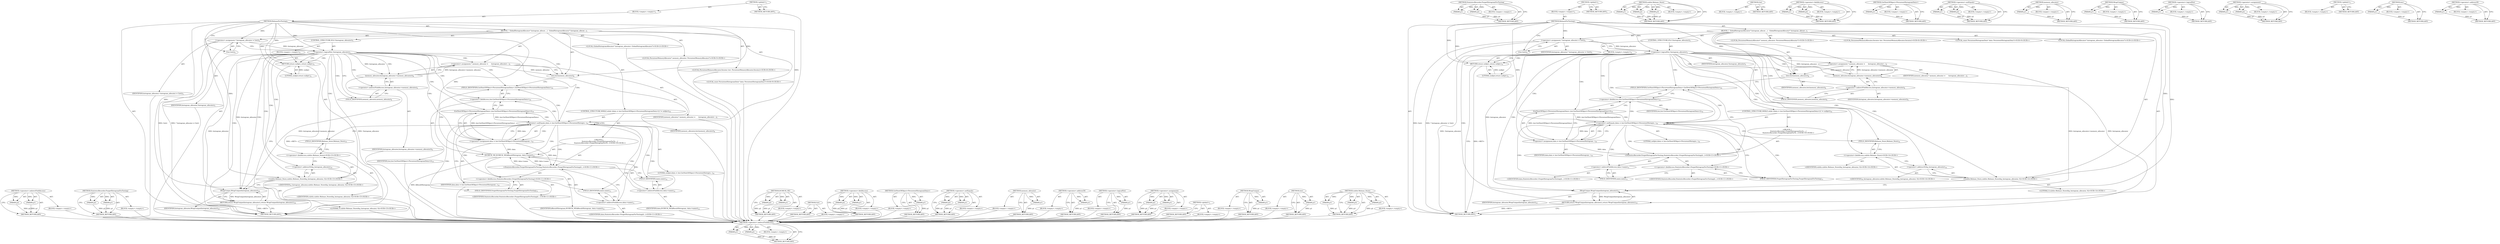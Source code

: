 digraph "&lt;operator&gt;.addressOf" {
vulnerable_106 [label=<(METHOD,&lt;operator&gt;.indirectFieldAccess)>];
vulnerable_107 [label=<(PARAM,p1)>];
vulnerable_108 [label=<(PARAM,p2)>];
vulnerable_109 [label=<(BLOCK,&lt;empty&gt;,&lt;empty&gt;)>];
vulnerable_110 [label=<(METHOD_RETURN,ANY)>];
vulnerable_129 [label=<(METHOD,StatisticsRecorder.ForgetHistogramForTesting)>];
vulnerable_130 [label=<(PARAM,p1)>];
vulnerable_131 [label=<(PARAM,p2)>];
vulnerable_132 [label=<(BLOCK,&lt;empty&gt;,&lt;empty&gt;)>];
vulnerable_133 [label=<(METHOD_RETURN,ANY)>];
vulnerable_6 [label=<(METHOD,&lt;global&gt;)<SUB>1</SUB>>];
vulnerable_7 [label=<(BLOCK,&lt;empty&gt;,&lt;empty&gt;)<SUB>1</SUB>>];
vulnerable_8 [label=<(METHOD,ReleaseForTesting)<SUB>1</SUB>>];
vulnerable_9 [label=<(BLOCK,{
  GlobalHistogramAllocator* histogram_allocat...,{
  GlobalHistogramAllocator* histogram_allocat...)<SUB>1</SUB>>];
vulnerable_10 [label="<(LOCAL,GlobalHistogramAllocator* histogram_allocator: GlobalHistogramAllocator*)<SUB>2</SUB>>"];
vulnerable_11 [label=<(&lt;operator&gt;.assignment,* histogram_allocator = Get())<SUB>2</SUB>>];
vulnerable_12 [label=<(IDENTIFIER,histogram_allocator,* histogram_allocator = Get())<SUB>2</SUB>>];
vulnerable_13 [label=<(Get,Get())<SUB>2</SUB>>];
vulnerable_14 [label=<(CONTROL_STRUCTURE,IF,if (!histogram_allocator))<SUB>3</SUB>>];
vulnerable_15 [label=<(&lt;operator&gt;.logicalNot,!histogram_allocator)<SUB>3</SUB>>];
vulnerable_16 [label=<(IDENTIFIER,histogram_allocator,!histogram_allocator)<SUB>3</SUB>>];
vulnerable_17 [label=<(BLOCK,&lt;empty&gt;,&lt;empty&gt;)<SUB>4</SUB>>];
vulnerable_18 [label=<(RETURN,return nullptr;,return nullptr;)<SUB>4</SUB>>];
vulnerable_19 [label=<(LITERAL,nullptr,return nullptr;)<SUB>4</SUB>>];
vulnerable_20 [label="<(LOCAL,PersistentMemoryAllocator* memory_allocator: PersistentMemoryAllocator*)<SUB>5</SUB>>"];
vulnerable_21 [label=<(&lt;operator&gt;.assignment,* memory_allocator =
      histogram_allocator-...)<SUB>5</SUB>>];
vulnerable_22 [label=<(IDENTIFIER,memory_allocator,* memory_allocator =
      histogram_allocator-...)<SUB>5</SUB>>];
vulnerable_23 [label=<(memory_allocator,histogram_allocator-&gt;memory_allocator())<SUB>6</SUB>>];
vulnerable_24 [label=<(&lt;operator&gt;.indirectFieldAccess,histogram_allocator-&gt;memory_allocator)<SUB>6</SUB>>];
vulnerable_25 [label=<(IDENTIFIER,histogram_allocator,histogram_allocator-&gt;memory_allocator())<SUB>6</SUB>>];
vulnerable_26 [label=<(FIELD_IDENTIFIER,memory_allocator,memory_allocator)<SUB>6</SUB>>];
vulnerable_27 [label="<(LOCAL,PersistentMemoryAllocator.Iterator iter: PersistentMemoryAllocator.Iterator)<SUB>8</SUB>>"];
vulnerable_28 [label=<(iter,iter(memory_allocator))<SUB>8</SUB>>];
vulnerable_29 [label=<(IDENTIFIER,memory_allocator,iter(memory_allocator))<SUB>8</SUB>>];
vulnerable_30 [label="<(LOCAL,const PersistentHistogramData* data: PersistentHistogramData*)<SUB>9</SUB>>"];
vulnerable_31 [label=<(CONTROL_STRUCTURE,WHILE,while ((data = iter.GetNextOfObject&lt;PersistentHistogramData&gt;()) != nullptr))<SUB>10</SUB>>];
vulnerable_32 [label=<(&lt;operator&gt;.notEquals,(data = iter.GetNextOfObject&lt;PersistentHistogra...)<SUB>10</SUB>>];
vulnerable_33 [label=<(&lt;operator&gt;.assignment,data = iter.GetNextOfObject&lt;PersistentHistogram...)<SUB>10</SUB>>];
vulnerable_34 [label=<(IDENTIFIER,data,data = iter.GetNextOfObject&lt;PersistentHistogram...)<SUB>10</SUB>>];
vulnerable_35 [label=<(GetNextOfObject&lt;PersistentHistogramData&gt;,iter.GetNextOfObject&lt;PersistentHistogramData&gt;())<SUB>10</SUB>>];
vulnerable_36 [label=<(&lt;operator&gt;.fieldAccess,iter.GetNextOfObject&lt;PersistentHistogramData&gt;)<SUB>10</SUB>>];
vulnerable_37 [label=<(IDENTIFIER,iter,iter.GetNextOfObject&lt;PersistentHistogramData&gt;())<SUB>10</SUB>>];
vulnerable_38 [label=<(FIELD_IDENTIFIER,GetNextOfObject&lt;PersistentHistogramData&gt;,GetNextOfObject&lt;PersistentHistogramData&gt;)<SUB>10</SUB>>];
vulnerable_39 [label=<(LITERAL,nullptr,(data = iter.GetNextOfObject&lt;PersistentHistogra...)<SUB>10</SUB>>];
vulnerable_40 [label="<(BLOCK,{
     StatisticsRecorder::ForgetHistogramForTe...,{
     StatisticsRecorder::ForgetHistogramForTe...)<SUB>10</SUB>>"];
vulnerable_41 [label="<(StatisticsRecorder.ForgetHistogramForTesting,StatisticsRecorder::ForgetHistogramForTesting(d...)<SUB>11</SUB>>"];
vulnerable_42 [label="<(&lt;operator&gt;.fieldAccess,StatisticsRecorder::ForgetHistogramForTesting)<SUB>11</SUB>>"];
vulnerable_43 [label="<(IDENTIFIER,StatisticsRecorder,StatisticsRecorder::ForgetHistogramForTesting(d...)<SUB>11</SUB>>"];
vulnerable_44 [label=<(FIELD_IDENTIFIER,ForgetHistogramForTesting,ForgetHistogramForTesting)<SUB>11</SUB>>];
vulnerable_45 [label=<(&lt;operator&gt;.indirectFieldAccess,data-&gt;name)<SUB>11</SUB>>];
vulnerable_46 [label="<(IDENTIFIER,data,StatisticsRecorder::ForgetHistogramForTesting(d...)<SUB>11</SUB>>"];
vulnerable_47 [label=<(FIELD_IDENTIFIER,name,name)<SUB>11</SUB>>];
vulnerable_48 [label=<(DCHECK_NE,DCHECK_NE(kResultHistogram, data-&gt;name))<SUB>12</SUB>>];
vulnerable_49 [label=<(IDENTIFIER,kResultHistogram,DCHECK_NE(kResultHistogram, data-&gt;name))<SUB>12</SUB>>];
vulnerable_50 [label=<(&lt;operator&gt;.indirectFieldAccess,data-&gt;name)<SUB>12</SUB>>];
vulnerable_51 [label=<(IDENTIFIER,data,DCHECK_NE(kResultHistogram, data-&gt;name))<SUB>12</SUB>>];
vulnerable_52 [label=<(FIELD_IDENTIFIER,name,name)<SUB>12</SUB>>];
vulnerable_53 [label="<(subtle.Release_Store,subtle::Release_Store(&amp;g_histogram_allocator, 0))<SUB>15</SUB>>"];
vulnerable_54 [label="<(&lt;operator&gt;.fieldAccess,subtle::Release_Store)<SUB>15</SUB>>"];
vulnerable_55 [label="<(IDENTIFIER,subtle,subtle::Release_Store(&amp;g_histogram_allocator, 0))<SUB>15</SUB>>"];
vulnerable_56 [label=<(FIELD_IDENTIFIER,Release_Store,Release_Store)<SUB>15</SUB>>];
vulnerable_57 [label=<(&lt;operator&gt;.addressOf,&amp;g_histogram_allocator)<SUB>15</SUB>>];
vulnerable_58 [label="<(IDENTIFIER,g_histogram_allocator,subtle::Release_Store(&amp;g_histogram_allocator, 0))<SUB>15</SUB>>"];
vulnerable_59 [label="<(LITERAL,0,subtle::Release_Store(&amp;g_histogram_allocator, 0))<SUB>15</SUB>>"];
vulnerable_60 [label=<(RETURN,return WrapUnique(histogram_allocator);,return WrapUnique(histogram_allocator);)<SUB>16</SUB>>];
vulnerable_61 [label=<(WrapUnique,WrapUnique(histogram_allocator))<SUB>16</SUB>>];
vulnerable_62 [label=<(IDENTIFIER,histogram_allocator,WrapUnique(histogram_allocator))<SUB>16</SUB>>];
vulnerable_63 [label=<(METHOD_RETURN,ANY)<SUB>1</SUB>>];
vulnerable_65 [label=<(METHOD_RETURN,ANY)<SUB>1</SUB>>];
vulnerable_134 [label=<(METHOD,DCHECK_NE)>];
vulnerable_135 [label=<(PARAM,p1)>];
vulnerable_136 [label=<(PARAM,p2)>];
vulnerable_137 [label=<(BLOCK,&lt;empty&gt;,&lt;empty&gt;)>];
vulnerable_138 [label=<(METHOD_RETURN,ANY)>];
vulnerable_95 [label=<(METHOD,Get)>];
vulnerable_96 [label=<(BLOCK,&lt;empty&gt;,&lt;empty&gt;)>];
vulnerable_97 [label=<(METHOD_RETURN,ANY)>];
vulnerable_124 [label=<(METHOD,&lt;operator&gt;.fieldAccess)>];
vulnerable_125 [label=<(PARAM,p1)>];
vulnerable_126 [label=<(PARAM,p2)>];
vulnerable_127 [label=<(BLOCK,&lt;empty&gt;,&lt;empty&gt;)>];
vulnerable_128 [label=<(METHOD_RETURN,ANY)>];
vulnerable_120 [label=<(METHOD,GetNextOfObject&lt;PersistentHistogramData&gt;)>];
vulnerable_121 [label=<(PARAM,p1)>];
vulnerable_122 [label=<(BLOCK,&lt;empty&gt;,&lt;empty&gt;)>];
vulnerable_123 [label=<(METHOD_RETURN,ANY)>];
vulnerable_115 [label=<(METHOD,&lt;operator&gt;.notEquals)>];
vulnerable_116 [label=<(PARAM,p1)>];
vulnerable_117 [label=<(PARAM,p2)>];
vulnerable_118 [label=<(BLOCK,&lt;empty&gt;,&lt;empty&gt;)>];
vulnerable_119 [label=<(METHOD_RETURN,ANY)>];
vulnerable_102 [label=<(METHOD,memory_allocator)>];
vulnerable_103 [label=<(PARAM,p1)>];
vulnerable_104 [label=<(BLOCK,&lt;empty&gt;,&lt;empty&gt;)>];
vulnerable_105 [label=<(METHOD_RETURN,ANY)>];
vulnerable_145 [label=<(METHOD,&lt;operator&gt;.addressOf)>];
vulnerable_146 [label=<(PARAM,p1)>];
vulnerable_147 [label=<(BLOCK,&lt;empty&gt;,&lt;empty&gt;)>];
vulnerable_148 [label=<(METHOD_RETURN,ANY)>];
vulnerable_98 [label=<(METHOD,&lt;operator&gt;.logicalNot)>];
vulnerable_99 [label=<(PARAM,p1)>];
vulnerable_100 [label=<(BLOCK,&lt;empty&gt;,&lt;empty&gt;)>];
vulnerable_101 [label=<(METHOD_RETURN,ANY)>];
vulnerable_90 [label=<(METHOD,&lt;operator&gt;.assignment)>];
vulnerable_91 [label=<(PARAM,p1)>];
vulnerable_92 [label=<(PARAM,p2)>];
vulnerable_93 [label=<(BLOCK,&lt;empty&gt;,&lt;empty&gt;)>];
vulnerable_94 [label=<(METHOD_RETURN,ANY)>];
vulnerable_84 [label=<(METHOD,&lt;global&gt;)<SUB>1</SUB>>];
vulnerable_85 [label=<(BLOCK,&lt;empty&gt;,&lt;empty&gt;)>];
vulnerable_86 [label=<(METHOD_RETURN,ANY)>];
vulnerable_149 [label=<(METHOD,WrapUnique)>];
vulnerable_150 [label=<(PARAM,p1)>];
vulnerable_151 [label=<(BLOCK,&lt;empty&gt;,&lt;empty&gt;)>];
vulnerable_152 [label=<(METHOD_RETURN,ANY)>];
vulnerable_111 [label=<(METHOD,iter)>];
vulnerable_112 [label=<(PARAM,p1)>];
vulnerable_113 [label=<(BLOCK,&lt;empty&gt;,&lt;empty&gt;)>];
vulnerable_114 [label=<(METHOD_RETURN,ANY)>];
vulnerable_139 [label=<(METHOD,subtle.Release_Store)>];
vulnerable_140 [label=<(PARAM,p1)>];
vulnerable_141 [label=<(PARAM,p2)>];
vulnerable_142 [label=<(PARAM,p3)>];
vulnerable_143 [label=<(BLOCK,&lt;empty&gt;,&lt;empty&gt;)>];
vulnerable_144 [label=<(METHOD_RETURN,ANY)>];
fixed_101 [label=<(METHOD,&lt;operator&gt;.indirectFieldAccess)>];
fixed_102 [label=<(PARAM,p1)>];
fixed_103 [label=<(PARAM,p2)>];
fixed_104 [label=<(BLOCK,&lt;empty&gt;,&lt;empty&gt;)>];
fixed_105 [label=<(METHOD_RETURN,ANY)>];
fixed_124 [label=<(METHOD,StatisticsRecorder.ForgetHistogramForTesting)>];
fixed_125 [label=<(PARAM,p1)>];
fixed_126 [label=<(PARAM,p2)>];
fixed_127 [label=<(BLOCK,&lt;empty&gt;,&lt;empty&gt;)>];
fixed_128 [label=<(METHOD_RETURN,ANY)>];
fixed_6 [label=<(METHOD,&lt;global&gt;)<SUB>1</SUB>>];
fixed_7 [label=<(BLOCK,&lt;empty&gt;,&lt;empty&gt;)<SUB>1</SUB>>];
fixed_8 [label=<(METHOD,ReleaseForTesting)<SUB>1</SUB>>];
fixed_9 [label=<(BLOCK,{
  GlobalHistogramAllocator* histogram_allocat...,{
  GlobalHistogramAllocator* histogram_allocat...)<SUB>1</SUB>>];
fixed_10 [label="<(LOCAL,GlobalHistogramAllocator* histogram_allocator: GlobalHistogramAllocator*)<SUB>2</SUB>>"];
fixed_11 [label=<(&lt;operator&gt;.assignment,* histogram_allocator = Get())<SUB>2</SUB>>];
fixed_12 [label=<(IDENTIFIER,histogram_allocator,* histogram_allocator = Get())<SUB>2</SUB>>];
fixed_13 [label=<(Get,Get())<SUB>2</SUB>>];
fixed_14 [label=<(CONTROL_STRUCTURE,IF,if (!histogram_allocator))<SUB>3</SUB>>];
fixed_15 [label=<(&lt;operator&gt;.logicalNot,!histogram_allocator)<SUB>3</SUB>>];
fixed_16 [label=<(IDENTIFIER,histogram_allocator,!histogram_allocator)<SUB>3</SUB>>];
fixed_17 [label=<(BLOCK,&lt;empty&gt;,&lt;empty&gt;)<SUB>4</SUB>>];
fixed_18 [label=<(RETURN,return nullptr;,return nullptr;)<SUB>4</SUB>>];
fixed_19 [label=<(LITERAL,nullptr,return nullptr;)<SUB>4</SUB>>];
fixed_20 [label="<(LOCAL,PersistentMemoryAllocator* memory_allocator: PersistentMemoryAllocator*)<SUB>5</SUB>>"];
fixed_21 [label=<(&lt;operator&gt;.assignment,* memory_allocator =
      histogram_allocator-...)<SUB>5</SUB>>];
fixed_22 [label=<(IDENTIFIER,memory_allocator,* memory_allocator =
      histogram_allocator-...)<SUB>5</SUB>>];
fixed_23 [label=<(memory_allocator,histogram_allocator-&gt;memory_allocator())<SUB>6</SUB>>];
fixed_24 [label=<(&lt;operator&gt;.indirectFieldAccess,histogram_allocator-&gt;memory_allocator)<SUB>6</SUB>>];
fixed_25 [label=<(IDENTIFIER,histogram_allocator,histogram_allocator-&gt;memory_allocator())<SUB>6</SUB>>];
fixed_26 [label=<(FIELD_IDENTIFIER,memory_allocator,memory_allocator)<SUB>6</SUB>>];
fixed_27 [label="<(LOCAL,PersistentMemoryAllocator.Iterator iter: PersistentMemoryAllocator.Iterator)<SUB>8</SUB>>"];
fixed_28 [label=<(iter,iter(memory_allocator))<SUB>8</SUB>>];
fixed_29 [label=<(IDENTIFIER,memory_allocator,iter(memory_allocator))<SUB>8</SUB>>];
fixed_30 [label="<(LOCAL,const PersistentHistogramData* data: PersistentHistogramData*)<SUB>9</SUB>>"];
fixed_31 [label=<(CONTROL_STRUCTURE,WHILE,while ((data = iter.GetNextOfObject&lt;PersistentHistogramData&gt;()) != nullptr))<SUB>10</SUB>>];
fixed_32 [label=<(&lt;operator&gt;.notEquals,(data = iter.GetNextOfObject&lt;PersistentHistogra...)<SUB>10</SUB>>];
fixed_33 [label=<(&lt;operator&gt;.assignment,data = iter.GetNextOfObject&lt;PersistentHistogram...)<SUB>10</SUB>>];
fixed_34 [label=<(IDENTIFIER,data,data = iter.GetNextOfObject&lt;PersistentHistogram...)<SUB>10</SUB>>];
fixed_35 [label=<(GetNextOfObject&lt;PersistentHistogramData&gt;,iter.GetNextOfObject&lt;PersistentHistogramData&gt;())<SUB>10</SUB>>];
fixed_36 [label=<(&lt;operator&gt;.fieldAccess,iter.GetNextOfObject&lt;PersistentHistogramData&gt;)<SUB>10</SUB>>];
fixed_37 [label=<(IDENTIFIER,iter,iter.GetNextOfObject&lt;PersistentHistogramData&gt;())<SUB>10</SUB>>];
fixed_38 [label=<(FIELD_IDENTIFIER,GetNextOfObject&lt;PersistentHistogramData&gt;,GetNextOfObject&lt;PersistentHistogramData&gt;)<SUB>10</SUB>>];
fixed_39 [label=<(LITERAL,nullptr,(data = iter.GetNextOfObject&lt;PersistentHistogra...)<SUB>10</SUB>>];
fixed_40 [label="<(BLOCK,{
     StatisticsRecorder::ForgetHistogramForTe...,{
     StatisticsRecorder::ForgetHistogramForTe...)<SUB>10</SUB>>"];
fixed_41 [label="<(StatisticsRecorder.ForgetHistogramForTesting,StatisticsRecorder::ForgetHistogramForTesting(d...)<SUB>11</SUB>>"];
fixed_42 [label="<(&lt;operator&gt;.fieldAccess,StatisticsRecorder::ForgetHistogramForTesting)<SUB>11</SUB>>"];
fixed_43 [label="<(IDENTIFIER,StatisticsRecorder,StatisticsRecorder::ForgetHistogramForTesting(d...)<SUB>11</SUB>>"];
fixed_44 [label=<(FIELD_IDENTIFIER,ForgetHistogramForTesting,ForgetHistogramForTesting)<SUB>11</SUB>>];
fixed_45 [label=<(&lt;operator&gt;.indirectFieldAccess,data-&gt;name)<SUB>11</SUB>>];
fixed_46 [label="<(IDENTIFIER,data,StatisticsRecorder::ForgetHistogramForTesting(d...)<SUB>11</SUB>>"];
fixed_47 [label=<(FIELD_IDENTIFIER,name,name)<SUB>11</SUB>>];
fixed_48 [label="<(subtle.Release_Store,subtle::Release_Store(&amp;g_histogram_allocator, 0))<SUB>14</SUB>>"];
fixed_49 [label="<(&lt;operator&gt;.fieldAccess,subtle::Release_Store)<SUB>14</SUB>>"];
fixed_50 [label="<(IDENTIFIER,subtle,subtle::Release_Store(&amp;g_histogram_allocator, 0))<SUB>14</SUB>>"];
fixed_51 [label=<(FIELD_IDENTIFIER,Release_Store,Release_Store)<SUB>14</SUB>>];
fixed_52 [label=<(&lt;operator&gt;.addressOf,&amp;g_histogram_allocator)<SUB>14</SUB>>];
fixed_53 [label="<(IDENTIFIER,g_histogram_allocator,subtle::Release_Store(&amp;g_histogram_allocator, 0))<SUB>14</SUB>>"];
fixed_54 [label="<(LITERAL,0,subtle::Release_Store(&amp;g_histogram_allocator, 0))<SUB>14</SUB>>"];
fixed_55 [label=<(RETURN,return WrapUnique(histogram_allocator);,return WrapUnique(histogram_allocator);)<SUB>15</SUB>>];
fixed_56 [label=<(WrapUnique,WrapUnique(histogram_allocator))<SUB>15</SUB>>];
fixed_57 [label=<(IDENTIFIER,histogram_allocator,WrapUnique(histogram_allocator))<SUB>15</SUB>>];
fixed_58 [label=<(METHOD_RETURN,ANY)<SUB>1</SUB>>];
fixed_60 [label=<(METHOD_RETURN,ANY)<SUB>1</SUB>>];
fixed_129 [label=<(METHOD,subtle.Release_Store)>];
fixed_130 [label=<(PARAM,p1)>];
fixed_131 [label=<(PARAM,p2)>];
fixed_132 [label=<(PARAM,p3)>];
fixed_133 [label=<(BLOCK,&lt;empty&gt;,&lt;empty&gt;)>];
fixed_134 [label=<(METHOD_RETURN,ANY)>];
fixed_90 [label=<(METHOD,Get)>];
fixed_91 [label=<(BLOCK,&lt;empty&gt;,&lt;empty&gt;)>];
fixed_92 [label=<(METHOD_RETURN,ANY)>];
fixed_119 [label=<(METHOD,&lt;operator&gt;.fieldAccess)>];
fixed_120 [label=<(PARAM,p1)>];
fixed_121 [label=<(PARAM,p2)>];
fixed_122 [label=<(BLOCK,&lt;empty&gt;,&lt;empty&gt;)>];
fixed_123 [label=<(METHOD_RETURN,ANY)>];
fixed_115 [label=<(METHOD,GetNextOfObject&lt;PersistentHistogramData&gt;)>];
fixed_116 [label=<(PARAM,p1)>];
fixed_117 [label=<(BLOCK,&lt;empty&gt;,&lt;empty&gt;)>];
fixed_118 [label=<(METHOD_RETURN,ANY)>];
fixed_110 [label=<(METHOD,&lt;operator&gt;.notEquals)>];
fixed_111 [label=<(PARAM,p1)>];
fixed_112 [label=<(PARAM,p2)>];
fixed_113 [label=<(BLOCK,&lt;empty&gt;,&lt;empty&gt;)>];
fixed_114 [label=<(METHOD_RETURN,ANY)>];
fixed_97 [label=<(METHOD,memory_allocator)>];
fixed_98 [label=<(PARAM,p1)>];
fixed_99 [label=<(BLOCK,&lt;empty&gt;,&lt;empty&gt;)>];
fixed_100 [label=<(METHOD_RETURN,ANY)>];
fixed_139 [label=<(METHOD,WrapUnique)>];
fixed_140 [label=<(PARAM,p1)>];
fixed_141 [label=<(BLOCK,&lt;empty&gt;,&lt;empty&gt;)>];
fixed_142 [label=<(METHOD_RETURN,ANY)>];
fixed_93 [label=<(METHOD,&lt;operator&gt;.logicalNot)>];
fixed_94 [label=<(PARAM,p1)>];
fixed_95 [label=<(BLOCK,&lt;empty&gt;,&lt;empty&gt;)>];
fixed_96 [label=<(METHOD_RETURN,ANY)>];
fixed_85 [label=<(METHOD,&lt;operator&gt;.assignment)>];
fixed_86 [label=<(PARAM,p1)>];
fixed_87 [label=<(PARAM,p2)>];
fixed_88 [label=<(BLOCK,&lt;empty&gt;,&lt;empty&gt;)>];
fixed_89 [label=<(METHOD_RETURN,ANY)>];
fixed_79 [label=<(METHOD,&lt;global&gt;)<SUB>1</SUB>>];
fixed_80 [label=<(BLOCK,&lt;empty&gt;,&lt;empty&gt;)>];
fixed_81 [label=<(METHOD_RETURN,ANY)>];
fixed_106 [label=<(METHOD,iter)>];
fixed_107 [label=<(PARAM,p1)>];
fixed_108 [label=<(BLOCK,&lt;empty&gt;,&lt;empty&gt;)>];
fixed_109 [label=<(METHOD_RETURN,ANY)>];
fixed_135 [label=<(METHOD,&lt;operator&gt;.addressOf)>];
fixed_136 [label=<(PARAM,p1)>];
fixed_137 [label=<(BLOCK,&lt;empty&gt;,&lt;empty&gt;)>];
fixed_138 [label=<(METHOD_RETURN,ANY)>];
vulnerable_106 -> vulnerable_107  [key=0, label="AST: "];
vulnerable_106 -> vulnerable_107  [key=1, label="DDG: "];
vulnerable_106 -> vulnerable_109  [key=0, label="AST: "];
vulnerable_106 -> vulnerable_108  [key=0, label="AST: "];
vulnerable_106 -> vulnerable_108  [key=1, label="DDG: "];
vulnerable_106 -> vulnerable_110  [key=0, label="AST: "];
vulnerable_106 -> vulnerable_110  [key=1, label="CFG: "];
vulnerable_107 -> vulnerable_110  [key=0, label="DDG: p1"];
vulnerable_108 -> vulnerable_110  [key=0, label="DDG: p2"];
vulnerable_109 -> fixed_101  [key=0];
vulnerable_110 -> fixed_101  [key=0];
vulnerable_129 -> vulnerable_130  [key=0, label="AST: "];
vulnerable_129 -> vulnerable_130  [key=1, label="DDG: "];
vulnerable_129 -> vulnerable_132  [key=0, label="AST: "];
vulnerable_129 -> vulnerable_131  [key=0, label="AST: "];
vulnerable_129 -> vulnerable_131  [key=1, label="DDG: "];
vulnerable_129 -> vulnerable_133  [key=0, label="AST: "];
vulnerable_129 -> vulnerable_133  [key=1, label="CFG: "];
vulnerable_130 -> vulnerable_133  [key=0, label="DDG: p1"];
vulnerable_131 -> vulnerable_133  [key=0, label="DDG: p2"];
vulnerable_132 -> fixed_101  [key=0];
vulnerable_133 -> fixed_101  [key=0];
vulnerable_6 -> vulnerable_7  [key=0, label="AST: "];
vulnerable_6 -> vulnerable_65  [key=0, label="AST: "];
vulnerable_6 -> vulnerable_65  [key=1, label="CFG: "];
vulnerable_7 -> vulnerable_8  [key=0, label="AST: "];
vulnerable_8 -> vulnerable_9  [key=0, label="AST: "];
vulnerable_8 -> vulnerable_63  [key=0, label="AST: "];
vulnerable_8 -> vulnerable_13  [key=0, label="CFG: "];
vulnerable_8 -> vulnerable_11  [key=0, label="DDG: "];
vulnerable_8 -> vulnerable_28  [key=0, label="DDG: "];
vulnerable_8 -> vulnerable_53  [key=0, label="DDG: "];
vulnerable_8 -> vulnerable_15  [key=0, label="DDG: "];
vulnerable_8 -> vulnerable_18  [key=0, label="DDG: "];
vulnerable_8 -> vulnerable_32  [key=0, label="DDG: "];
vulnerable_8 -> vulnerable_61  [key=0, label="DDG: "];
vulnerable_8 -> vulnerable_19  [key=0, label="DDG: "];
vulnerable_8 -> vulnerable_48  [key=0, label="DDG: "];
vulnerable_9 -> vulnerable_10  [key=0, label="AST: "];
vulnerable_9 -> vulnerable_11  [key=0, label="AST: "];
vulnerable_9 -> vulnerable_14  [key=0, label="AST: "];
vulnerable_9 -> vulnerable_20  [key=0, label="AST: "];
vulnerable_9 -> vulnerable_21  [key=0, label="AST: "];
vulnerable_9 -> vulnerable_27  [key=0, label="AST: "];
vulnerable_9 -> vulnerable_28  [key=0, label="AST: "];
vulnerable_9 -> vulnerable_30  [key=0, label="AST: "];
vulnerable_9 -> vulnerable_31  [key=0, label="AST: "];
vulnerable_9 -> vulnerable_53  [key=0, label="AST: "];
vulnerable_9 -> vulnerable_60  [key=0, label="AST: "];
vulnerable_10 -> fixed_101  [key=0];
vulnerable_11 -> vulnerable_12  [key=0, label="AST: "];
vulnerable_11 -> vulnerable_13  [key=0, label="AST: "];
vulnerable_11 -> vulnerable_15  [key=0, label="CFG: "];
vulnerable_11 -> vulnerable_15  [key=1, label="DDG: histogram_allocator"];
vulnerable_11 -> vulnerable_63  [key=0, label="DDG: Get()"];
vulnerable_11 -> vulnerable_63  [key=1, label="DDG: * histogram_allocator = Get()"];
vulnerable_12 -> fixed_101  [key=0];
vulnerable_13 -> vulnerable_11  [key=0, label="CFG: "];
vulnerable_14 -> vulnerable_15  [key=0, label="AST: "];
vulnerable_14 -> vulnerable_17  [key=0, label="AST: "];
vulnerable_15 -> vulnerable_16  [key=0, label="AST: "];
vulnerable_15 -> vulnerable_18  [key=0, label="CFG: "];
vulnerable_15 -> vulnerable_18  [key=1, label="CDG: "];
vulnerable_15 -> vulnerable_26  [key=0, label="CFG: "];
vulnerable_15 -> vulnerable_26  [key=1, label="CDG: "];
vulnerable_15 -> vulnerable_63  [key=0, label="DDG: histogram_allocator"];
vulnerable_15 -> vulnerable_63  [key=1, label="DDG: !histogram_allocator"];
vulnerable_15 -> vulnerable_23  [key=0, label="DDG: histogram_allocator"];
vulnerable_15 -> vulnerable_23  [key=1, label="CDG: "];
vulnerable_15 -> vulnerable_61  [key=0, label="DDG: histogram_allocator"];
vulnerable_15 -> vulnerable_61  [key=1, label="CDG: "];
vulnerable_15 -> vulnerable_24  [key=0, label="CDG: "];
vulnerable_15 -> vulnerable_21  [key=0, label="CDG: "];
vulnerable_15 -> vulnerable_32  [key=0, label="CDG: "];
vulnerable_15 -> vulnerable_60  [key=0, label="CDG: "];
vulnerable_15 -> vulnerable_33  [key=0, label="CDG: "];
vulnerable_15 -> vulnerable_57  [key=0, label="CDG: "];
vulnerable_15 -> vulnerable_28  [key=0, label="CDG: "];
vulnerable_15 -> vulnerable_36  [key=0, label="CDG: "];
vulnerable_15 -> vulnerable_53  [key=0, label="CDG: "];
vulnerable_15 -> vulnerable_38  [key=0, label="CDG: "];
vulnerable_15 -> vulnerable_56  [key=0, label="CDG: "];
vulnerable_15 -> vulnerable_35  [key=0, label="CDG: "];
vulnerable_15 -> vulnerable_54  [key=0, label="CDG: "];
vulnerable_16 -> fixed_101  [key=0];
vulnerable_17 -> vulnerable_18  [key=0, label="AST: "];
vulnerable_18 -> vulnerable_19  [key=0, label="AST: "];
vulnerable_18 -> vulnerable_63  [key=0, label="CFG: "];
vulnerable_18 -> vulnerable_63  [key=1, label="DDG: &lt;RET&gt;"];
vulnerable_19 -> vulnerable_18  [key=0, label="DDG: nullptr"];
vulnerable_20 -> fixed_101  [key=0];
vulnerable_21 -> vulnerable_22  [key=0, label="AST: "];
vulnerable_21 -> vulnerable_23  [key=0, label="AST: "];
vulnerable_21 -> vulnerable_28  [key=0, label="CFG: "];
vulnerable_21 -> vulnerable_28  [key=1, label="DDG: memory_allocator"];
vulnerable_22 -> fixed_101  [key=0];
vulnerable_23 -> vulnerable_24  [key=0, label="AST: "];
vulnerable_23 -> vulnerable_21  [key=0, label="CFG: "];
vulnerable_23 -> vulnerable_21  [key=1, label="DDG: histogram_allocator-&gt;memory_allocator"];
vulnerable_23 -> vulnerable_61  [key=0, label="DDG: histogram_allocator-&gt;memory_allocator"];
vulnerable_24 -> vulnerable_25  [key=0, label="AST: "];
vulnerable_24 -> vulnerable_26  [key=0, label="AST: "];
vulnerable_24 -> vulnerable_23  [key=0, label="CFG: "];
vulnerable_25 -> fixed_101  [key=0];
vulnerable_26 -> vulnerable_24  [key=0, label="CFG: "];
vulnerable_27 -> fixed_101  [key=0];
vulnerable_28 -> vulnerable_29  [key=0, label="AST: "];
vulnerable_28 -> vulnerable_38  [key=0, label="CFG: "];
vulnerable_29 -> fixed_101  [key=0];
vulnerable_30 -> fixed_101  [key=0];
vulnerable_31 -> vulnerable_32  [key=0, label="AST: "];
vulnerable_31 -> vulnerable_40  [key=0, label="AST: "];
vulnerable_32 -> vulnerable_33  [key=0, label="AST: "];
vulnerable_32 -> vulnerable_33  [key=1, label="CDG: "];
vulnerable_32 -> vulnerable_39  [key=0, label="AST: "];
vulnerable_32 -> vulnerable_44  [key=0, label="CFG: "];
vulnerable_32 -> vulnerable_44  [key=1, label="CDG: "];
vulnerable_32 -> vulnerable_56  [key=0, label="CFG: "];
vulnerable_32 -> vulnerable_47  [key=0, label="CDG: "];
vulnerable_32 -> vulnerable_48  [key=0, label="CDG: "];
vulnerable_32 -> vulnerable_32  [key=0, label="CDG: "];
vulnerable_32 -> vulnerable_42  [key=0, label="CDG: "];
vulnerable_32 -> vulnerable_36  [key=0, label="CDG: "];
vulnerable_32 -> vulnerable_52  [key=0, label="CDG: "];
vulnerable_32 -> vulnerable_38  [key=0, label="CDG: "];
vulnerable_32 -> vulnerable_41  [key=0, label="CDG: "];
vulnerable_32 -> vulnerable_45  [key=0, label="CDG: "];
vulnerable_32 -> vulnerable_50  [key=0, label="CDG: "];
vulnerable_32 -> vulnerable_35  [key=0, label="CDG: "];
vulnerable_33 -> vulnerable_34  [key=0, label="AST: "];
vulnerable_33 -> vulnerable_35  [key=0, label="AST: "];
vulnerable_33 -> vulnerable_32  [key=0, label="CFG: "];
vulnerable_33 -> vulnerable_32  [key=1, label="DDG: data"];
vulnerable_33 -> vulnerable_41  [key=0, label="DDG: data"];
vulnerable_33 -> vulnerable_48  [key=0, label="DDG: data"];
vulnerable_34 -> fixed_101  [key=0];
vulnerable_35 -> vulnerable_36  [key=0, label="AST: "];
vulnerable_35 -> vulnerable_33  [key=0, label="CFG: "];
vulnerable_35 -> vulnerable_33  [key=1, label="DDG: iter.GetNextOfObject&lt;PersistentHistogramData&gt;"];
vulnerable_35 -> vulnerable_32  [key=0, label="DDG: iter.GetNextOfObject&lt;PersistentHistogramData&gt;"];
vulnerable_36 -> vulnerable_37  [key=0, label="AST: "];
vulnerable_36 -> vulnerable_38  [key=0, label="AST: "];
vulnerable_36 -> vulnerable_35  [key=0, label="CFG: "];
vulnerable_37 -> fixed_101  [key=0];
vulnerable_38 -> vulnerable_36  [key=0, label="CFG: "];
vulnerable_39 -> fixed_101  [key=0];
vulnerable_40 -> vulnerable_41  [key=0, label="AST: "];
vulnerable_40 -> vulnerable_48  [key=0, label="AST: "];
vulnerable_41 -> vulnerable_42  [key=0, label="AST: "];
vulnerable_41 -> vulnerable_45  [key=0, label="AST: "];
vulnerable_41 -> vulnerable_52  [key=0, label="CFG: "];
vulnerable_41 -> vulnerable_48  [key=0, label="DDG: data-&gt;name"];
vulnerable_42 -> vulnerable_43  [key=0, label="AST: "];
vulnerable_42 -> vulnerable_44  [key=0, label="AST: "];
vulnerable_42 -> vulnerable_47  [key=0, label="CFG: "];
vulnerable_43 -> fixed_101  [key=0];
vulnerable_44 -> vulnerable_42  [key=0, label="CFG: "];
vulnerable_45 -> vulnerable_46  [key=0, label="AST: "];
vulnerable_45 -> vulnerable_47  [key=0, label="AST: "];
vulnerable_45 -> vulnerable_41  [key=0, label="CFG: "];
vulnerable_46 -> fixed_101  [key=0];
vulnerable_47 -> vulnerable_45  [key=0, label="CFG: "];
vulnerable_48 -> vulnerable_49  [key=0, label="AST: "];
vulnerable_48 -> vulnerable_50  [key=0, label="AST: "];
vulnerable_48 -> vulnerable_38  [key=0, label="CFG: "];
vulnerable_48 -> vulnerable_63  [key=0, label="DDG: kResultHistogram"];
vulnerable_48 -> vulnerable_41  [key=0, label="DDG: data-&gt;name"];
vulnerable_49 -> fixed_101  [key=0];
vulnerable_50 -> vulnerable_51  [key=0, label="AST: "];
vulnerable_50 -> vulnerable_52  [key=0, label="AST: "];
vulnerable_50 -> vulnerable_48  [key=0, label="CFG: "];
vulnerable_51 -> fixed_101  [key=0];
vulnerable_52 -> vulnerable_50  [key=0, label="CFG: "];
vulnerable_53 -> vulnerable_54  [key=0, label="AST: "];
vulnerable_53 -> vulnerable_57  [key=0, label="AST: "];
vulnerable_53 -> vulnerable_59  [key=0, label="AST: "];
vulnerable_53 -> vulnerable_61  [key=0, label="CFG: "];
vulnerable_54 -> vulnerable_55  [key=0, label="AST: "];
vulnerable_54 -> vulnerable_56  [key=0, label="AST: "];
vulnerable_54 -> vulnerable_57  [key=0, label="CFG: "];
vulnerable_55 -> fixed_101  [key=0];
vulnerable_56 -> vulnerable_54  [key=0, label="CFG: "];
vulnerable_57 -> vulnerable_58  [key=0, label="AST: "];
vulnerable_57 -> vulnerable_53  [key=0, label="CFG: "];
vulnerable_58 -> fixed_101  [key=0];
vulnerable_59 -> fixed_101  [key=0];
vulnerable_60 -> vulnerable_61  [key=0, label="AST: "];
vulnerable_60 -> vulnerable_63  [key=0, label="CFG: "];
vulnerable_60 -> vulnerable_63  [key=1, label="DDG: &lt;RET&gt;"];
vulnerable_61 -> vulnerable_62  [key=0, label="AST: "];
vulnerable_61 -> vulnerable_60  [key=0, label="CFG: "];
vulnerable_61 -> vulnerable_60  [key=1, label="DDG: WrapUnique(histogram_allocator)"];
vulnerable_62 -> fixed_101  [key=0];
vulnerable_63 -> fixed_101  [key=0];
vulnerable_65 -> fixed_101  [key=0];
vulnerable_134 -> vulnerable_135  [key=0, label="AST: "];
vulnerable_134 -> vulnerable_135  [key=1, label="DDG: "];
vulnerable_134 -> vulnerable_137  [key=0, label="AST: "];
vulnerable_134 -> vulnerable_136  [key=0, label="AST: "];
vulnerable_134 -> vulnerable_136  [key=1, label="DDG: "];
vulnerable_134 -> vulnerable_138  [key=0, label="AST: "];
vulnerable_134 -> vulnerable_138  [key=1, label="CFG: "];
vulnerable_135 -> vulnerable_138  [key=0, label="DDG: p1"];
vulnerable_136 -> vulnerable_138  [key=0, label="DDG: p2"];
vulnerable_137 -> fixed_101  [key=0];
vulnerable_138 -> fixed_101  [key=0];
vulnerable_95 -> vulnerable_96  [key=0, label="AST: "];
vulnerable_95 -> vulnerable_97  [key=0, label="AST: "];
vulnerable_95 -> vulnerable_97  [key=1, label="CFG: "];
vulnerable_96 -> fixed_101  [key=0];
vulnerable_97 -> fixed_101  [key=0];
vulnerable_124 -> vulnerable_125  [key=0, label="AST: "];
vulnerable_124 -> vulnerable_125  [key=1, label="DDG: "];
vulnerable_124 -> vulnerable_127  [key=0, label="AST: "];
vulnerable_124 -> vulnerable_126  [key=0, label="AST: "];
vulnerable_124 -> vulnerable_126  [key=1, label="DDG: "];
vulnerable_124 -> vulnerable_128  [key=0, label="AST: "];
vulnerable_124 -> vulnerable_128  [key=1, label="CFG: "];
vulnerable_125 -> vulnerable_128  [key=0, label="DDG: p1"];
vulnerable_126 -> vulnerable_128  [key=0, label="DDG: p2"];
vulnerable_127 -> fixed_101  [key=0];
vulnerable_128 -> fixed_101  [key=0];
vulnerable_120 -> vulnerable_121  [key=0, label="AST: "];
vulnerable_120 -> vulnerable_121  [key=1, label="DDG: "];
vulnerable_120 -> vulnerable_122  [key=0, label="AST: "];
vulnerable_120 -> vulnerable_123  [key=0, label="AST: "];
vulnerable_120 -> vulnerable_123  [key=1, label="CFG: "];
vulnerable_121 -> vulnerable_123  [key=0, label="DDG: p1"];
vulnerable_122 -> fixed_101  [key=0];
vulnerable_123 -> fixed_101  [key=0];
vulnerable_115 -> vulnerable_116  [key=0, label="AST: "];
vulnerable_115 -> vulnerable_116  [key=1, label="DDG: "];
vulnerable_115 -> vulnerable_118  [key=0, label="AST: "];
vulnerable_115 -> vulnerable_117  [key=0, label="AST: "];
vulnerable_115 -> vulnerable_117  [key=1, label="DDG: "];
vulnerable_115 -> vulnerable_119  [key=0, label="AST: "];
vulnerable_115 -> vulnerable_119  [key=1, label="CFG: "];
vulnerable_116 -> vulnerable_119  [key=0, label="DDG: p1"];
vulnerable_117 -> vulnerable_119  [key=0, label="DDG: p2"];
vulnerable_118 -> fixed_101  [key=0];
vulnerable_119 -> fixed_101  [key=0];
vulnerable_102 -> vulnerable_103  [key=0, label="AST: "];
vulnerable_102 -> vulnerable_103  [key=1, label="DDG: "];
vulnerable_102 -> vulnerable_104  [key=0, label="AST: "];
vulnerable_102 -> vulnerable_105  [key=0, label="AST: "];
vulnerable_102 -> vulnerable_105  [key=1, label="CFG: "];
vulnerable_103 -> vulnerable_105  [key=0, label="DDG: p1"];
vulnerable_104 -> fixed_101  [key=0];
vulnerable_105 -> fixed_101  [key=0];
vulnerable_145 -> vulnerable_146  [key=0, label="AST: "];
vulnerable_145 -> vulnerable_146  [key=1, label="DDG: "];
vulnerable_145 -> vulnerable_147  [key=0, label="AST: "];
vulnerable_145 -> vulnerable_148  [key=0, label="AST: "];
vulnerable_145 -> vulnerable_148  [key=1, label="CFG: "];
vulnerable_146 -> vulnerable_148  [key=0, label="DDG: p1"];
vulnerable_147 -> fixed_101  [key=0];
vulnerable_148 -> fixed_101  [key=0];
vulnerable_98 -> vulnerable_99  [key=0, label="AST: "];
vulnerable_98 -> vulnerable_99  [key=1, label="DDG: "];
vulnerable_98 -> vulnerable_100  [key=0, label="AST: "];
vulnerable_98 -> vulnerable_101  [key=0, label="AST: "];
vulnerable_98 -> vulnerable_101  [key=1, label="CFG: "];
vulnerable_99 -> vulnerable_101  [key=0, label="DDG: p1"];
vulnerable_100 -> fixed_101  [key=0];
vulnerable_101 -> fixed_101  [key=0];
vulnerable_90 -> vulnerable_91  [key=0, label="AST: "];
vulnerable_90 -> vulnerable_91  [key=1, label="DDG: "];
vulnerable_90 -> vulnerable_93  [key=0, label="AST: "];
vulnerable_90 -> vulnerable_92  [key=0, label="AST: "];
vulnerable_90 -> vulnerable_92  [key=1, label="DDG: "];
vulnerable_90 -> vulnerable_94  [key=0, label="AST: "];
vulnerable_90 -> vulnerable_94  [key=1, label="CFG: "];
vulnerable_91 -> vulnerable_94  [key=0, label="DDG: p1"];
vulnerable_92 -> vulnerable_94  [key=0, label="DDG: p2"];
vulnerable_93 -> fixed_101  [key=0];
vulnerable_94 -> fixed_101  [key=0];
vulnerable_84 -> vulnerable_85  [key=0, label="AST: "];
vulnerable_84 -> vulnerable_86  [key=0, label="AST: "];
vulnerable_84 -> vulnerable_86  [key=1, label="CFG: "];
vulnerable_85 -> fixed_101  [key=0];
vulnerable_86 -> fixed_101  [key=0];
vulnerable_149 -> vulnerable_150  [key=0, label="AST: "];
vulnerable_149 -> vulnerable_150  [key=1, label="DDG: "];
vulnerable_149 -> vulnerable_151  [key=0, label="AST: "];
vulnerable_149 -> vulnerable_152  [key=0, label="AST: "];
vulnerable_149 -> vulnerable_152  [key=1, label="CFG: "];
vulnerable_150 -> vulnerable_152  [key=0, label="DDG: p1"];
vulnerable_151 -> fixed_101  [key=0];
vulnerable_152 -> fixed_101  [key=0];
vulnerable_111 -> vulnerable_112  [key=0, label="AST: "];
vulnerable_111 -> vulnerable_112  [key=1, label="DDG: "];
vulnerable_111 -> vulnerable_113  [key=0, label="AST: "];
vulnerable_111 -> vulnerable_114  [key=0, label="AST: "];
vulnerable_111 -> vulnerable_114  [key=1, label="CFG: "];
vulnerable_112 -> vulnerable_114  [key=0, label="DDG: p1"];
vulnerable_113 -> fixed_101  [key=0];
vulnerable_114 -> fixed_101  [key=0];
vulnerable_139 -> vulnerable_140  [key=0, label="AST: "];
vulnerable_139 -> vulnerable_140  [key=1, label="DDG: "];
vulnerable_139 -> vulnerable_143  [key=0, label="AST: "];
vulnerable_139 -> vulnerable_141  [key=0, label="AST: "];
vulnerable_139 -> vulnerable_141  [key=1, label="DDG: "];
vulnerable_139 -> vulnerable_144  [key=0, label="AST: "];
vulnerable_139 -> vulnerable_144  [key=1, label="CFG: "];
vulnerable_139 -> vulnerable_142  [key=0, label="AST: "];
vulnerable_139 -> vulnerable_142  [key=1, label="DDG: "];
vulnerable_140 -> vulnerable_144  [key=0, label="DDG: p1"];
vulnerable_141 -> vulnerable_144  [key=0, label="DDG: p2"];
vulnerable_142 -> vulnerable_144  [key=0, label="DDG: p3"];
vulnerable_143 -> fixed_101  [key=0];
vulnerable_144 -> fixed_101  [key=0];
fixed_101 -> fixed_102  [key=0, label="AST: "];
fixed_101 -> fixed_102  [key=1, label="DDG: "];
fixed_101 -> fixed_104  [key=0, label="AST: "];
fixed_101 -> fixed_103  [key=0, label="AST: "];
fixed_101 -> fixed_103  [key=1, label="DDG: "];
fixed_101 -> fixed_105  [key=0, label="AST: "];
fixed_101 -> fixed_105  [key=1, label="CFG: "];
fixed_102 -> fixed_105  [key=0, label="DDG: p1"];
fixed_103 -> fixed_105  [key=0, label="DDG: p2"];
fixed_124 -> fixed_125  [key=0, label="AST: "];
fixed_124 -> fixed_125  [key=1, label="DDG: "];
fixed_124 -> fixed_127  [key=0, label="AST: "];
fixed_124 -> fixed_126  [key=0, label="AST: "];
fixed_124 -> fixed_126  [key=1, label="DDG: "];
fixed_124 -> fixed_128  [key=0, label="AST: "];
fixed_124 -> fixed_128  [key=1, label="CFG: "];
fixed_125 -> fixed_128  [key=0, label="DDG: p1"];
fixed_126 -> fixed_128  [key=0, label="DDG: p2"];
fixed_6 -> fixed_7  [key=0, label="AST: "];
fixed_6 -> fixed_60  [key=0, label="AST: "];
fixed_6 -> fixed_60  [key=1, label="CFG: "];
fixed_7 -> fixed_8  [key=0, label="AST: "];
fixed_8 -> fixed_9  [key=0, label="AST: "];
fixed_8 -> fixed_58  [key=0, label="AST: "];
fixed_8 -> fixed_13  [key=0, label="CFG: "];
fixed_8 -> fixed_11  [key=0, label="DDG: "];
fixed_8 -> fixed_28  [key=0, label="DDG: "];
fixed_8 -> fixed_48  [key=0, label="DDG: "];
fixed_8 -> fixed_15  [key=0, label="DDG: "];
fixed_8 -> fixed_18  [key=0, label="DDG: "];
fixed_8 -> fixed_32  [key=0, label="DDG: "];
fixed_8 -> fixed_56  [key=0, label="DDG: "];
fixed_8 -> fixed_19  [key=0, label="DDG: "];
fixed_9 -> fixed_10  [key=0, label="AST: "];
fixed_9 -> fixed_11  [key=0, label="AST: "];
fixed_9 -> fixed_14  [key=0, label="AST: "];
fixed_9 -> fixed_20  [key=0, label="AST: "];
fixed_9 -> fixed_21  [key=0, label="AST: "];
fixed_9 -> fixed_27  [key=0, label="AST: "];
fixed_9 -> fixed_28  [key=0, label="AST: "];
fixed_9 -> fixed_30  [key=0, label="AST: "];
fixed_9 -> fixed_31  [key=0, label="AST: "];
fixed_9 -> fixed_48  [key=0, label="AST: "];
fixed_9 -> fixed_55  [key=0, label="AST: "];
fixed_11 -> fixed_12  [key=0, label="AST: "];
fixed_11 -> fixed_13  [key=0, label="AST: "];
fixed_11 -> fixed_15  [key=0, label="CFG: "];
fixed_11 -> fixed_15  [key=1, label="DDG: histogram_allocator"];
fixed_11 -> fixed_58  [key=0, label="DDG: Get()"];
fixed_11 -> fixed_58  [key=1, label="DDG: * histogram_allocator = Get()"];
fixed_13 -> fixed_11  [key=0, label="CFG: "];
fixed_14 -> fixed_15  [key=0, label="AST: "];
fixed_14 -> fixed_17  [key=0, label="AST: "];
fixed_15 -> fixed_16  [key=0, label="AST: "];
fixed_15 -> fixed_18  [key=0, label="CFG: "];
fixed_15 -> fixed_18  [key=1, label="CDG: "];
fixed_15 -> fixed_26  [key=0, label="CFG: "];
fixed_15 -> fixed_26  [key=1, label="CDG: "];
fixed_15 -> fixed_58  [key=0, label="DDG: histogram_allocator"];
fixed_15 -> fixed_58  [key=1, label="DDG: !histogram_allocator"];
fixed_15 -> fixed_23  [key=0, label="DDG: histogram_allocator"];
fixed_15 -> fixed_23  [key=1, label="CDG: "];
fixed_15 -> fixed_56  [key=0, label="DDG: histogram_allocator"];
fixed_15 -> fixed_56  [key=1, label="CDG: "];
fixed_15 -> fixed_24  [key=0, label="CDG: "];
fixed_15 -> fixed_21  [key=0, label="CDG: "];
fixed_15 -> fixed_48  [key=0, label="CDG: "];
fixed_15 -> fixed_32  [key=0, label="CDG: "];
fixed_15 -> fixed_49  [key=0, label="CDG: "];
fixed_15 -> fixed_33  [key=0, label="CDG: "];
fixed_15 -> fixed_51  [key=0, label="CDG: "];
fixed_15 -> fixed_28  [key=0, label="CDG: "];
fixed_15 -> fixed_36  [key=0, label="CDG: "];
fixed_15 -> fixed_52  [key=0, label="CDG: "];
fixed_15 -> fixed_38  [key=0, label="CDG: "];
fixed_15 -> fixed_35  [key=0, label="CDG: "];
fixed_15 -> fixed_55  [key=0, label="CDG: "];
fixed_17 -> fixed_18  [key=0, label="AST: "];
fixed_18 -> fixed_19  [key=0, label="AST: "];
fixed_18 -> fixed_58  [key=0, label="CFG: "];
fixed_18 -> fixed_58  [key=1, label="DDG: &lt;RET&gt;"];
fixed_19 -> fixed_18  [key=0, label="DDG: nullptr"];
fixed_21 -> fixed_22  [key=0, label="AST: "];
fixed_21 -> fixed_23  [key=0, label="AST: "];
fixed_21 -> fixed_28  [key=0, label="CFG: "];
fixed_21 -> fixed_28  [key=1, label="DDG: memory_allocator"];
fixed_23 -> fixed_24  [key=0, label="AST: "];
fixed_23 -> fixed_21  [key=0, label="CFG: "];
fixed_23 -> fixed_21  [key=1, label="DDG: histogram_allocator-&gt;memory_allocator"];
fixed_23 -> fixed_56  [key=0, label="DDG: histogram_allocator-&gt;memory_allocator"];
fixed_24 -> fixed_25  [key=0, label="AST: "];
fixed_24 -> fixed_26  [key=0, label="AST: "];
fixed_24 -> fixed_23  [key=0, label="CFG: "];
fixed_26 -> fixed_24  [key=0, label="CFG: "];
fixed_28 -> fixed_29  [key=0, label="AST: "];
fixed_28 -> fixed_38  [key=0, label="CFG: "];
fixed_31 -> fixed_32  [key=0, label="AST: "];
fixed_31 -> fixed_40  [key=0, label="AST: "];
fixed_32 -> fixed_33  [key=0, label="AST: "];
fixed_32 -> fixed_33  [key=1, label="CDG: "];
fixed_32 -> fixed_39  [key=0, label="AST: "];
fixed_32 -> fixed_44  [key=0, label="CFG: "];
fixed_32 -> fixed_44  [key=1, label="CDG: "];
fixed_32 -> fixed_51  [key=0, label="CFG: "];
fixed_32 -> fixed_47  [key=0, label="CDG: "];
fixed_32 -> fixed_32  [key=0, label="CDG: "];
fixed_32 -> fixed_42  [key=0, label="CDG: "];
fixed_32 -> fixed_36  [key=0, label="CDG: "];
fixed_32 -> fixed_38  [key=0, label="CDG: "];
fixed_32 -> fixed_41  [key=0, label="CDG: "];
fixed_32 -> fixed_45  [key=0, label="CDG: "];
fixed_32 -> fixed_35  [key=0, label="CDG: "];
fixed_33 -> fixed_34  [key=0, label="AST: "];
fixed_33 -> fixed_35  [key=0, label="AST: "];
fixed_33 -> fixed_32  [key=0, label="CFG: "];
fixed_33 -> fixed_32  [key=1, label="DDG: data"];
fixed_33 -> fixed_41  [key=0, label="DDG: data"];
fixed_35 -> fixed_36  [key=0, label="AST: "];
fixed_35 -> fixed_33  [key=0, label="CFG: "];
fixed_35 -> fixed_33  [key=1, label="DDG: iter.GetNextOfObject&lt;PersistentHistogramData&gt;"];
fixed_35 -> fixed_32  [key=0, label="DDG: iter.GetNextOfObject&lt;PersistentHistogramData&gt;"];
fixed_36 -> fixed_37  [key=0, label="AST: "];
fixed_36 -> fixed_38  [key=0, label="AST: "];
fixed_36 -> fixed_35  [key=0, label="CFG: "];
fixed_38 -> fixed_36  [key=0, label="CFG: "];
fixed_40 -> fixed_41  [key=0, label="AST: "];
fixed_41 -> fixed_42  [key=0, label="AST: "];
fixed_41 -> fixed_45  [key=0, label="AST: "];
fixed_41 -> fixed_38  [key=0, label="CFG: "];
fixed_42 -> fixed_43  [key=0, label="AST: "];
fixed_42 -> fixed_44  [key=0, label="AST: "];
fixed_42 -> fixed_47  [key=0, label="CFG: "];
fixed_44 -> fixed_42  [key=0, label="CFG: "];
fixed_45 -> fixed_46  [key=0, label="AST: "];
fixed_45 -> fixed_47  [key=0, label="AST: "];
fixed_45 -> fixed_41  [key=0, label="CFG: "];
fixed_47 -> fixed_45  [key=0, label="CFG: "];
fixed_48 -> fixed_49  [key=0, label="AST: "];
fixed_48 -> fixed_52  [key=0, label="AST: "];
fixed_48 -> fixed_54  [key=0, label="AST: "];
fixed_48 -> fixed_56  [key=0, label="CFG: "];
fixed_49 -> fixed_50  [key=0, label="AST: "];
fixed_49 -> fixed_51  [key=0, label="AST: "];
fixed_49 -> fixed_52  [key=0, label="CFG: "];
fixed_51 -> fixed_49  [key=0, label="CFG: "];
fixed_52 -> fixed_53  [key=0, label="AST: "];
fixed_52 -> fixed_48  [key=0, label="CFG: "];
fixed_55 -> fixed_56  [key=0, label="AST: "];
fixed_55 -> fixed_58  [key=0, label="CFG: "];
fixed_55 -> fixed_58  [key=1, label="DDG: &lt;RET&gt;"];
fixed_56 -> fixed_57  [key=0, label="AST: "];
fixed_56 -> fixed_55  [key=0, label="CFG: "];
fixed_56 -> fixed_55  [key=1, label="DDG: WrapUnique(histogram_allocator)"];
fixed_129 -> fixed_130  [key=0, label="AST: "];
fixed_129 -> fixed_130  [key=1, label="DDG: "];
fixed_129 -> fixed_133  [key=0, label="AST: "];
fixed_129 -> fixed_131  [key=0, label="AST: "];
fixed_129 -> fixed_131  [key=1, label="DDG: "];
fixed_129 -> fixed_134  [key=0, label="AST: "];
fixed_129 -> fixed_134  [key=1, label="CFG: "];
fixed_129 -> fixed_132  [key=0, label="AST: "];
fixed_129 -> fixed_132  [key=1, label="DDG: "];
fixed_130 -> fixed_134  [key=0, label="DDG: p1"];
fixed_131 -> fixed_134  [key=0, label="DDG: p2"];
fixed_132 -> fixed_134  [key=0, label="DDG: p3"];
fixed_90 -> fixed_91  [key=0, label="AST: "];
fixed_90 -> fixed_92  [key=0, label="AST: "];
fixed_90 -> fixed_92  [key=1, label="CFG: "];
fixed_119 -> fixed_120  [key=0, label="AST: "];
fixed_119 -> fixed_120  [key=1, label="DDG: "];
fixed_119 -> fixed_122  [key=0, label="AST: "];
fixed_119 -> fixed_121  [key=0, label="AST: "];
fixed_119 -> fixed_121  [key=1, label="DDG: "];
fixed_119 -> fixed_123  [key=0, label="AST: "];
fixed_119 -> fixed_123  [key=1, label="CFG: "];
fixed_120 -> fixed_123  [key=0, label="DDG: p1"];
fixed_121 -> fixed_123  [key=0, label="DDG: p2"];
fixed_115 -> fixed_116  [key=0, label="AST: "];
fixed_115 -> fixed_116  [key=1, label="DDG: "];
fixed_115 -> fixed_117  [key=0, label="AST: "];
fixed_115 -> fixed_118  [key=0, label="AST: "];
fixed_115 -> fixed_118  [key=1, label="CFG: "];
fixed_116 -> fixed_118  [key=0, label="DDG: p1"];
fixed_110 -> fixed_111  [key=0, label="AST: "];
fixed_110 -> fixed_111  [key=1, label="DDG: "];
fixed_110 -> fixed_113  [key=0, label="AST: "];
fixed_110 -> fixed_112  [key=0, label="AST: "];
fixed_110 -> fixed_112  [key=1, label="DDG: "];
fixed_110 -> fixed_114  [key=0, label="AST: "];
fixed_110 -> fixed_114  [key=1, label="CFG: "];
fixed_111 -> fixed_114  [key=0, label="DDG: p1"];
fixed_112 -> fixed_114  [key=0, label="DDG: p2"];
fixed_97 -> fixed_98  [key=0, label="AST: "];
fixed_97 -> fixed_98  [key=1, label="DDG: "];
fixed_97 -> fixed_99  [key=0, label="AST: "];
fixed_97 -> fixed_100  [key=0, label="AST: "];
fixed_97 -> fixed_100  [key=1, label="CFG: "];
fixed_98 -> fixed_100  [key=0, label="DDG: p1"];
fixed_139 -> fixed_140  [key=0, label="AST: "];
fixed_139 -> fixed_140  [key=1, label="DDG: "];
fixed_139 -> fixed_141  [key=0, label="AST: "];
fixed_139 -> fixed_142  [key=0, label="AST: "];
fixed_139 -> fixed_142  [key=1, label="CFG: "];
fixed_140 -> fixed_142  [key=0, label="DDG: p1"];
fixed_93 -> fixed_94  [key=0, label="AST: "];
fixed_93 -> fixed_94  [key=1, label="DDG: "];
fixed_93 -> fixed_95  [key=0, label="AST: "];
fixed_93 -> fixed_96  [key=0, label="AST: "];
fixed_93 -> fixed_96  [key=1, label="CFG: "];
fixed_94 -> fixed_96  [key=0, label="DDG: p1"];
fixed_85 -> fixed_86  [key=0, label="AST: "];
fixed_85 -> fixed_86  [key=1, label="DDG: "];
fixed_85 -> fixed_88  [key=0, label="AST: "];
fixed_85 -> fixed_87  [key=0, label="AST: "];
fixed_85 -> fixed_87  [key=1, label="DDG: "];
fixed_85 -> fixed_89  [key=0, label="AST: "];
fixed_85 -> fixed_89  [key=1, label="CFG: "];
fixed_86 -> fixed_89  [key=0, label="DDG: p1"];
fixed_87 -> fixed_89  [key=0, label="DDG: p2"];
fixed_79 -> fixed_80  [key=0, label="AST: "];
fixed_79 -> fixed_81  [key=0, label="AST: "];
fixed_79 -> fixed_81  [key=1, label="CFG: "];
fixed_106 -> fixed_107  [key=0, label="AST: "];
fixed_106 -> fixed_107  [key=1, label="DDG: "];
fixed_106 -> fixed_108  [key=0, label="AST: "];
fixed_106 -> fixed_109  [key=0, label="AST: "];
fixed_106 -> fixed_109  [key=1, label="CFG: "];
fixed_107 -> fixed_109  [key=0, label="DDG: p1"];
fixed_135 -> fixed_136  [key=0, label="AST: "];
fixed_135 -> fixed_136  [key=1, label="DDG: "];
fixed_135 -> fixed_137  [key=0, label="AST: "];
fixed_135 -> fixed_138  [key=0, label="AST: "];
fixed_135 -> fixed_138  [key=1, label="CFG: "];
fixed_136 -> fixed_138  [key=0, label="DDG: p1"];
}
